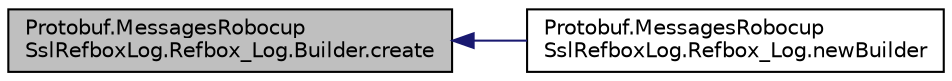 digraph "Protobuf.MessagesRobocupSslRefboxLog.Refbox_Log.Builder.create"
{
 // INTERACTIVE_SVG=YES
  edge [fontname="Helvetica",fontsize="10",labelfontname="Helvetica",labelfontsize="10"];
  node [fontname="Helvetica",fontsize="10",shape=record];
  rankdir="LR";
  Node1 [label="Protobuf.MessagesRobocup\lSslRefboxLog.Refbox_Log.Builder.create",height=0.2,width=0.4,color="black", fillcolor="grey75", style="filled", fontcolor="black"];
  Node1 -> Node2 [dir="back",color="midnightblue",fontsize="10",style="solid",fontname="Helvetica"];
  Node2 [label="Protobuf.MessagesRobocup\lSslRefboxLog.Refbox_Log.newBuilder",height=0.2,width=0.4,color="black", fillcolor="white", style="filled",URL="$dc/d4f/class_protobuf_1_1_messages_robocup_ssl_refbox_log_1_1_refbox___log.html#a62d711d4c14434df89a3b661d97dad39"];
}

